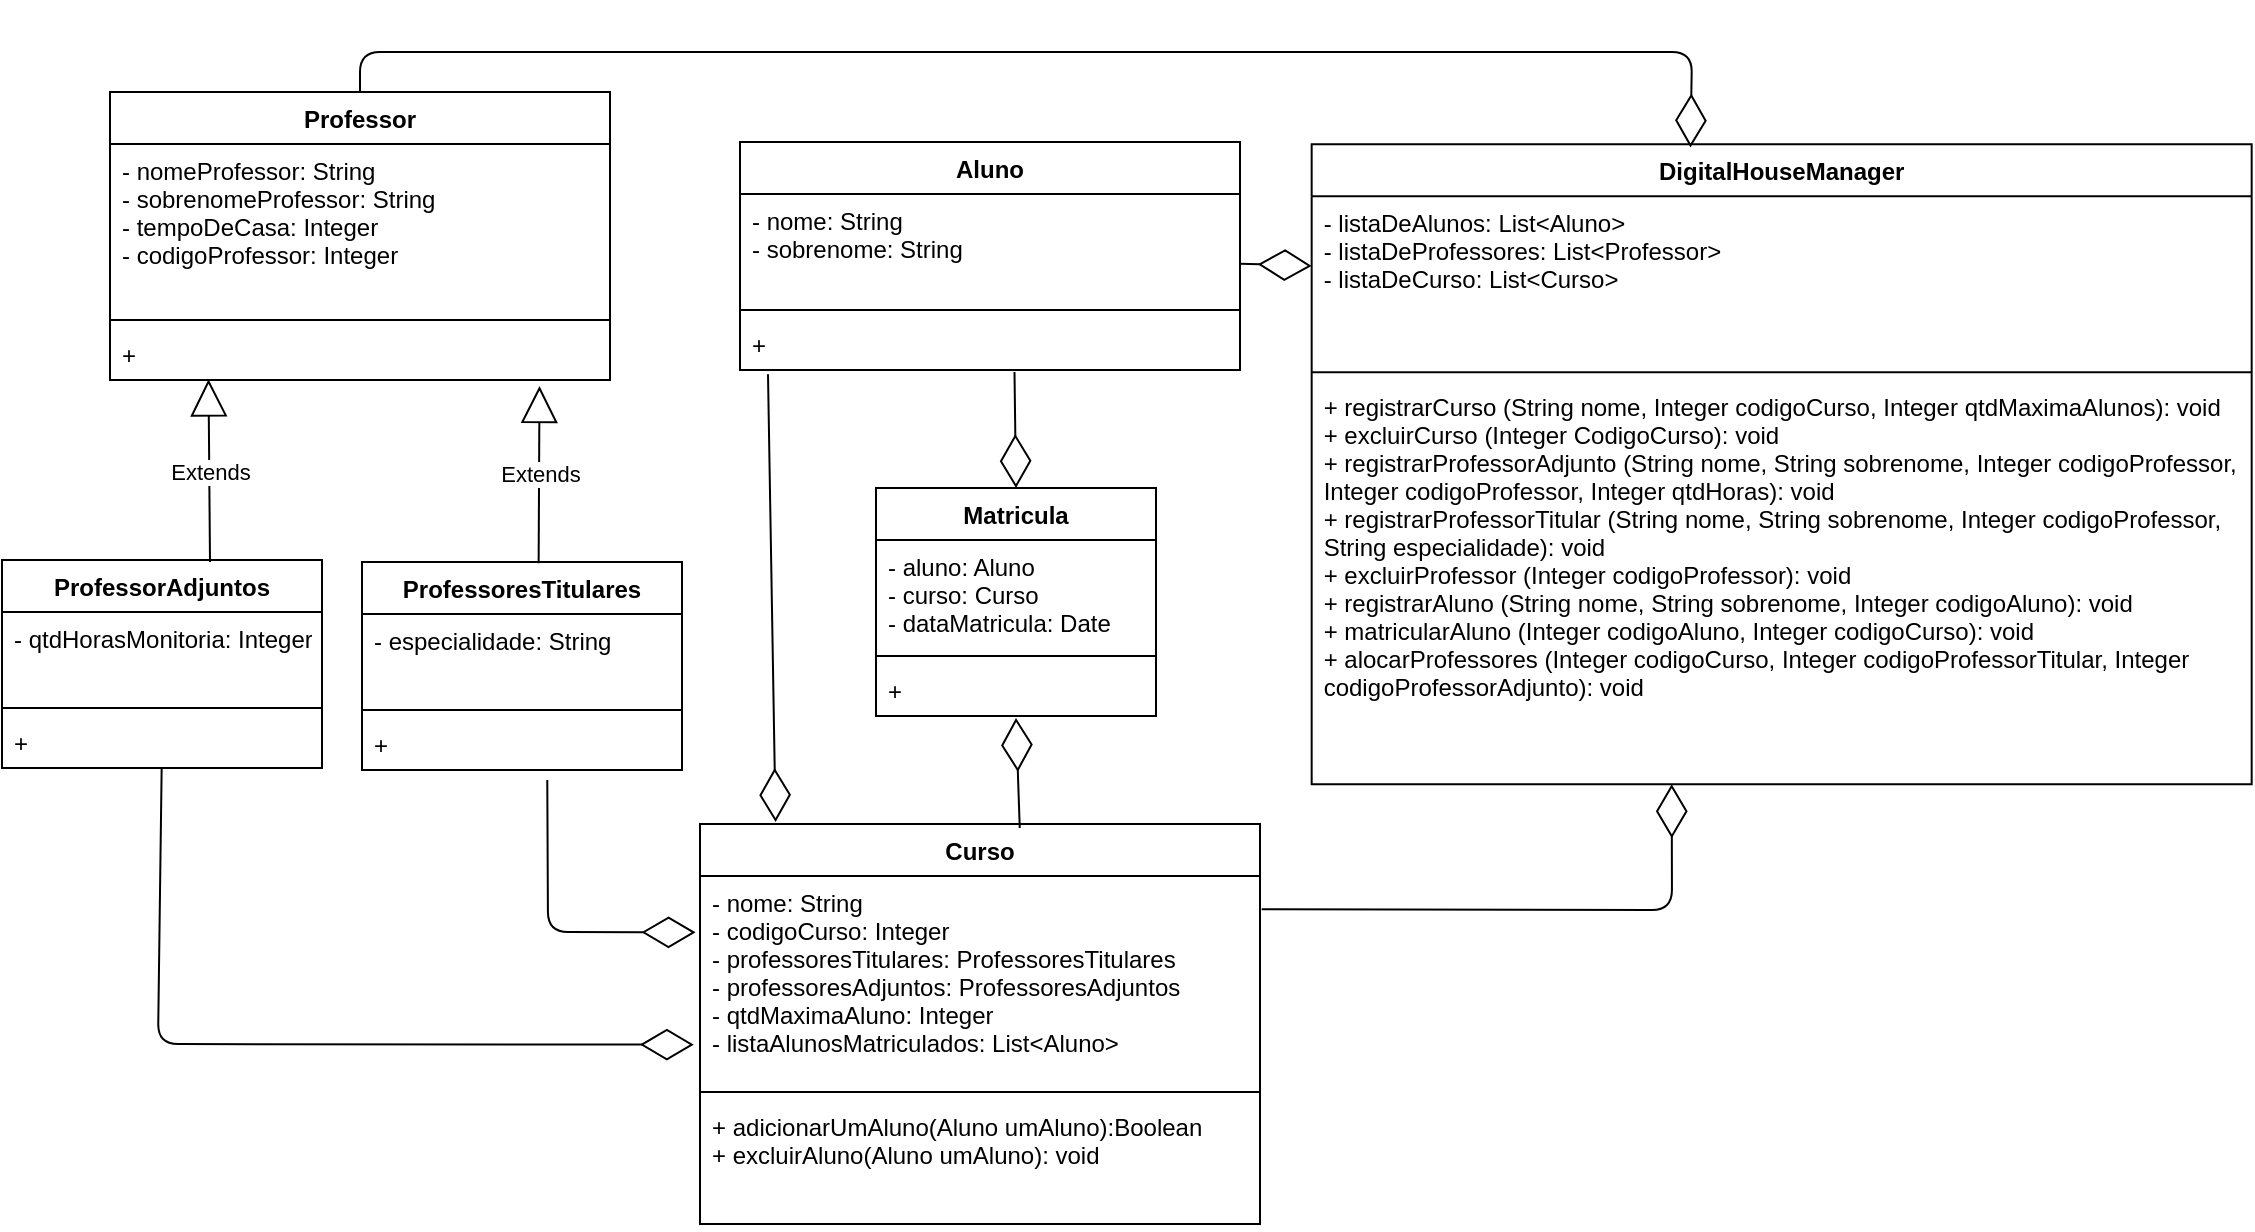 <mxfile version="11.2.3" type="device" pages="1"><diagram id="YJoeR9wCPF2dTbqzRi60" name="Page-1"><mxGraphModel dx="1303" dy="1474" grid="1" gridSize="10" guides="1" tooltips="1" connect="1" arrows="1" fold="1" page="1" pageScale="1" pageWidth="1169" pageHeight="827" math="0" shadow="0"><root><mxCell id="0"/><mxCell id="1" parent="0"/><mxCell id="5Bp7aZtZDbj8ISYuw-xD-1" value="Aluno" style="swimlane;fontStyle=1;align=center;verticalAlign=top;childLayout=stackLayout;horizontal=1;startSize=26;horizontalStack=0;resizeParent=1;resizeParentMax=0;resizeLast=0;collapsible=1;marginBottom=0;" vertex="1" parent="1"><mxGeometry x="394" y="-745" width="250" height="114" as="geometry"/></mxCell><mxCell id="5Bp7aZtZDbj8ISYuw-xD-2" value="- nome: String&#10;- sobrenome: String " style="text;strokeColor=none;fillColor=none;align=left;verticalAlign=top;spacingLeft=4;spacingRight=4;overflow=hidden;rotatable=0;points=[[0,0.5],[1,0.5]];portConstraint=eastwest;" vertex="1" parent="5Bp7aZtZDbj8ISYuw-xD-1"><mxGeometry y="26" width="250" height="54" as="geometry"/></mxCell><mxCell id="5Bp7aZtZDbj8ISYuw-xD-3" value="" style="line;strokeWidth=1;fillColor=none;align=left;verticalAlign=middle;spacingTop=-1;spacingLeft=3;spacingRight=3;rotatable=0;labelPosition=right;points=[];portConstraint=eastwest;" vertex="1" parent="5Bp7aZtZDbj8ISYuw-xD-1"><mxGeometry y="80" width="250" height="8" as="geometry"/></mxCell><mxCell id="5Bp7aZtZDbj8ISYuw-xD-4" value="+" style="text;strokeColor=none;fillColor=none;align=left;verticalAlign=top;spacingLeft=4;spacingRight=4;overflow=hidden;rotatable=0;points=[[0,0.5],[1,0.5]];portConstraint=eastwest;" vertex="1" parent="5Bp7aZtZDbj8ISYuw-xD-1"><mxGeometry y="88" width="250" height="26" as="geometry"/></mxCell><mxCell id="5Bp7aZtZDbj8ISYuw-xD-5" value="Professor" style="swimlane;fontStyle=1;align=center;verticalAlign=top;childLayout=stackLayout;horizontal=1;startSize=26;horizontalStack=0;resizeParent=1;resizeParentMax=0;resizeLast=0;collapsible=1;marginBottom=0;" vertex="1" parent="1"><mxGeometry x="79" y="-770" width="250" height="144" as="geometry"/></mxCell><mxCell id="5Bp7aZtZDbj8ISYuw-xD-6" value="- nomeProfessor: String&#10;- sobrenomeProfessor: String&#10;- tempoDeCasa: Integer&#10;- codigoProfessor: Integer" style="text;strokeColor=none;fillColor=none;align=left;verticalAlign=top;spacingLeft=4;spacingRight=4;overflow=hidden;rotatable=0;points=[[0,0.5],[1,0.5]];portConstraint=eastwest;" vertex="1" parent="5Bp7aZtZDbj8ISYuw-xD-5"><mxGeometry y="26" width="250" height="84" as="geometry"/></mxCell><mxCell id="5Bp7aZtZDbj8ISYuw-xD-7" value="" style="line;strokeWidth=1;fillColor=none;align=left;verticalAlign=middle;spacingTop=-1;spacingLeft=3;spacingRight=3;rotatable=0;labelPosition=right;points=[];portConstraint=eastwest;" vertex="1" parent="5Bp7aZtZDbj8ISYuw-xD-5"><mxGeometry y="110" width="250" height="8" as="geometry"/></mxCell><mxCell id="5Bp7aZtZDbj8ISYuw-xD-8" value="+" style="text;strokeColor=none;fillColor=none;align=left;verticalAlign=top;spacingLeft=4;spacingRight=4;overflow=hidden;rotatable=0;points=[[0,0.5],[1,0.5]];portConstraint=eastwest;" vertex="1" parent="5Bp7aZtZDbj8ISYuw-xD-5"><mxGeometry y="118" width="250" height="26" as="geometry"/></mxCell><mxCell id="5Bp7aZtZDbj8ISYuw-xD-9" value="Curso" style="swimlane;fontStyle=1;align=center;verticalAlign=top;childLayout=stackLayout;horizontal=1;startSize=26;horizontalStack=0;resizeParent=1;resizeParentMax=0;resizeLast=0;collapsible=1;marginBottom=0;" vertex="1" parent="1"><mxGeometry x="374" y="-404" width="280" height="200" as="geometry"/></mxCell><mxCell id="5Bp7aZtZDbj8ISYuw-xD-10" value="- nome: String&#10;- codigoCurso: Integer&#10;- professoresTitulares: ProfessoresTitulares&#10;- professoresAdjuntos: ProfessoresAdjuntos&#10;- qtdMaximaAluno: Integer&#10;- listaAlunosMatriculados: List&lt;Aluno&gt;" style="text;strokeColor=none;fillColor=none;align=left;verticalAlign=top;spacingLeft=4;spacingRight=4;overflow=hidden;rotatable=0;points=[[0,0.5],[1,0.5]];portConstraint=eastwest;" vertex="1" parent="5Bp7aZtZDbj8ISYuw-xD-9"><mxGeometry y="26" width="280" height="104" as="geometry"/></mxCell><mxCell id="5Bp7aZtZDbj8ISYuw-xD-11" value="" style="line;strokeWidth=1;fillColor=none;align=left;verticalAlign=middle;spacingTop=-1;spacingLeft=3;spacingRight=3;rotatable=0;labelPosition=right;points=[];portConstraint=eastwest;" vertex="1" parent="5Bp7aZtZDbj8ISYuw-xD-9"><mxGeometry y="130" width="280" height="8" as="geometry"/></mxCell><mxCell id="5Bp7aZtZDbj8ISYuw-xD-12" value="+ adicionarUmAluno(Aluno umAluno):Boolean&#10;+ excluirAluno(Aluno umAluno): void &#10;&#10;" style="text;strokeColor=none;fillColor=none;align=left;verticalAlign=top;spacingLeft=4;spacingRight=4;overflow=hidden;rotatable=0;points=[[0,0.5],[1,0.5]];portConstraint=eastwest;" vertex="1" parent="5Bp7aZtZDbj8ISYuw-xD-9"><mxGeometry y="138" width="280" height="62" as="geometry"/></mxCell><mxCell id="5Bp7aZtZDbj8ISYuw-xD-13" value="ProfessoresTitulares" style="swimlane;fontStyle=1;align=center;verticalAlign=top;childLayout=stackLayout;horizontal=1;startSize=26;horizontalStack=0;resizeParent=1;resizeParentMax=0;resizeLast=0;collapsible=1;marginBottom=0;" vertex="1" parent="1"><mxGeometry x="205" y="-535" width="160" height="104" as="geometry"/></mxCell><mxCell id="5Bp7aZtZDbj8ISYuw-xD-14" value="- especialidade: String" style="text;strokeColor=none;fillColor=none;align=left;verticalAlign=top;spacingLeft=4;spacingRight=4;overflow=hidden;rotatable=0;points=[[0,0.5],[1,0.5]];portConstraint=eastwest;" vertex="1" parent="5Bp7aZtZDbj8ISYuw-xD-13"><mxGeometry y="26" width="160" height="44" as="geometry"/></mxCell><mxCell id="5Bp7aZtZDbj8ISYuw-xD-15" value="" style="line;strokeWidth=1;fillColor=none;align=left;verticalAlign=middle;spacingTop=-1;spacingLeft=3;spacingRight=3;rotatable=0;labelPosition=right;points=[];portConstraint=eastwest;" vertex="1" parent="5Bp7aZtZDbj8ISYuw-xD-13"><mxGeometry y="70" width="160" height="8" as="geometry"/></mxCell><mxCell id="5Bp7aZtZDbj8ISYuw-xD-16" value="+" style="text;strokeColor=none;fillColor=none;align=left;verticalAlign=top;spacingLeft=4;spacingRight=4;overflow=hidden;rotatable=0;points=[[0,0.5],[1,0.5]];portConstraint=eastwest;" vertex="1" parent="5Bp7aZtZDbj8ISYuw-xD-13"><mxGeometry y="78" width="160" height="26" as="geometry"/></mxCell><mxCell id="5Bp7aZtZDbj8ISYuw-xD-17" value="ProfessorAdjuntos" style="swimlane;fontStyle=1;align=center;verticalAlign=top;childLayout=stackLayout;horizontal=1;startSize=26;horizontalStack=0;resizeParent=1;resizeParentMax=0;resizeLast=0;collapsible=1;marginBottom=0;" vertex="1" parent="1"><mxGeometry x="25" y="-536" width="160" height="104" as="geometry"/></mxCell><mxCell id="5Bp7aZtZDbj8ISYuw-xD-18" value="- qtdHorasMonitoria: Integer" style="text;strokeColor=none;fillColor=none;align=left;verticalAlign=top;spacingLeft=4;spacingRight=4;overflow=hidden;rotatable=0;points=[[0,0.5],[1,0.5]];portConstraint=eastwest;" vertex="1" parent="5Bp7aZtZDbj8ISYuw-xD-17"><mxGeometry y="26" width="160" height="44" as="geometry"/></mxCell><mxCell id="5Bp7aZtZDbj8ISYuw-xD-19" value="" style="line;strokeWidth=1;fillColor=none;align=left;verticalAlign=middle;spacingTop=-1;spacingLeft=3;spacingRight=3;rotatable=0;labelPosition=right;points=[];portConstraint=eastwest;" vertex="1" parent="5Bp7aZtZDbj8ISYuw-xD-17"><mxGeometry y="70" width="160" height="8" as="geometry"/></mxCell><mxCell id="5Bp7aZtZDbj8ISYuw-xD-20" value="+" style="text;strokeColor=none;fillColor=none;align=left;verticalAlign=top;spacingLeft=4;spacingRight=4;overflow=hidden;rotatable=0;points=[[0,0.5],[1,0.5]];portConstraint=eastwest;" vertex="1" parent="5Bp7aZtZDbj8ISYuw-xD-17"><mxGeometry y="78" width="160" height="26" as="geometry"/></mxCell><mxCell id="5Bp7aZtZDbj8ISYuw-xD-21" value="Matricula" style="swimlane;fontStyle=1;align=center;verticalAlign=top;childLayout=stackLayout;horizontal=1;startSize=26;horizontalStack=0;resizeParent=1;resizeParentMax=0;resizeLast=0;collapsible=1;marginBottom=0;" vertex="1" parent="1"><mxGeometry x="462" y="-572" width="140" height="114" as="geometry"/></mxCell><mxCell id="5Bp7aZtZDbj8ISYuw-xD-22" value="- aluno: Aluno&#10;- curso: Curso&#10;- dataMatricula: Date" style="text;strokeColor=none;fillColor=none;align=left;verticalAlign=top;spacingLeft=4;spacingRight=4;overflow=hidden;rotatable=0;points=[[0,0.5],[1,0.5]];portConstraint=eastwest;" vertex="1" parent="5Bp7aZtZDbj8ISYuw-xD-21"><mxGeometry y="26" width="140" height="54" as="geometry"/></mxCell><mxCell id="5Bp7aZtZDbj8ISYuw-xD-23" value="" style="line;strokeWidth=1;fillColor=none;align=left;verticalAlign=middle;spacingTop=-1;spacingLeft=3;spacingRight=3;rotatable=0;labelPosition=right;points=[];portConstraint=eastwest;" vertex="1" parent="5Bp7aZtZDbj8ISYuw-xD-21"><mxGeometry y="80" width="140" height="8" as="geometry"/></mxCell><mxCell id="5Bp7aZtZDbj8ISYuw-xD-24" value="+" style="text;strokeColor=none;fillColor=none;align=left;verticalAlign=top;spacingLeft=4;spacingRight=4;overflow=hidden;rotatable=0;points=[[0,0.5],[1,0.5]];portConstraint=eastwest;" vertex="1" parent="5Bp7aZtZDbj8ISYuw-xD-21"><mxGeometry y="88" width="140" height="26" as="geometry"/></mxCell><mxCell id="5Bp7aZtZDbj8ISYuw-xD-25" value="Extends" style="endArrow=block;endSize=16;endFill=0;html=1;entryX=0.197;entryY=0.987;entryDx=0;entryDy=0;entryPerimeter=0;exitX=0.65;exitY=0.01;exitDx=0;exitDy=0;exitPerimeter=0;" edge="1" parent="1" source="5Bp7aZtZDbj8ISYuw-xD-17" target="5Bp7aZtZDbj8ISYuw-xD-8"><mxGeometry width="160" relative="1" as="geometry"><mxPoint x="103" y="-550" as="sourcePoint"/><mxPoint x="104" y="-616" as="targetPoint"/></mxGeometry></mxCell><mxCell id="5Bp7aZtZDbj8ISYuw-xD-26" value="Extends" style="endArrow=block;endSize=16;endFill=0;html=1;entryX=0.859;entryY=1.115;entryDx=0;entryDy=0;entryPerimeter=0;exitX=0.552;exitY=0.006;exitDx=0;exitDy=0;exitPerimeter=0;" edge="1" parent="1" source="5Bp7aZtZDbj8ISYuw-xD-13" target="5Bp7aZtZDbj8ISYuw-xD-8"><mxGeometry width="160" relative="1" as="geometry"><mxPoint x="284" y="-547" as="sourcePoint"/><mxPoint x="284" y="-610" as="targetPoint"/></mxGeometry></mxCell><mxCell id="5Bp7aZtZDbj8ISYuw-xD-27" value="" style="endArrow=diamondThin;endFill=0;endSize=24;html=1;exitX=0.549;exitY=1.038;exitDx=0;exitDy=0;exitPerimeter=0;entryX=0.5;entryY=0;entryDx=0;entryDy=0;" edge="1" parent="1" source="5Bp7aZtZDbj8ISYuw-xD-4" target="5Bp7aZtZDbj8ISYuw-xD-21"><mxGeometry width="160" relative="1" as="geometry"><mxPoint x="534" y="-622.167" as="sourcePoint"/><mxPoint x="528" y="-572" as="targetPoint"/></mxGeometry></mxCell><mxCell id="5Bp7aZtZDbj8ISYuw-xD-28" value="" style="endArrow=diamondThin;endFill=0;endSize=24;html=1;exitX=0.571;exitY=0.01;exitDx=0;exitDy=0;exitPerimeter=0;entryX=0.5;entryY=1.038;entryDx=0;entryDy=0;entryPerimeter=0;" edge="1" parent="1" source="5Bp7aZtZDbj8ISYuw-xD-9" target="5Bp7aZtZDbj8ISYuw-xD-24"><mxGeometry width="160" relative="1" as="geometry"><mxPoint x="524" y="-426" as="sourcePoint"/><mxPoint x="532" y="-436" as="targetPoint"/></mxGeometry></mxCell><mxCell id="5Bp7aZtZDbj8ISYuw-xD-29" value="DigitalHouseManager" style="swimlane;fontStyle=1;align=center;verticalAlign=top;childLayout=stackLayout;horizontal=1;startSize=26;horizontalStack=0;resizeParent=1;resizeParentMax=0;resizeLast=0;collapsible=1;marginBottom=0;" vertex="1" parent="1"><mxGeometry x="679.833" y="-743.833" width="470" height="320" as="geometry"/></mxCell><mxCell id="5Bp7aZtZDbj8ISYuw-xD-30" value="- ­listaDeAlunos: List&lt;Aluno&gt;&#10;- listaDeProfessores: List&lt;Professor&gt;&#10;- listaDeCurso: List&lt;Curso&gt;" style="text;strokeColor=none;fillColor=none;align=left;verticalAlign=top;spacingLeft=4;spacingRight=4;overflow=hidden;rotatable=0;points=[[0,0.5],[1,0.5]];portConstraint=eastwest;" vertex="1" parent="5Bp7aZtZDbj8ISYuw-xD-29"><mxGeometry y="26" width="470" height="84" as="geometry"/></mxCell><mxCell id="5Bp7aZtZDbj8ISYuw-xD-31" value="" style="line;strokeWidth=1;fillColor=none;align=left;verticalAlign=middle;spacingTop=-1;spacingLeft=3;spacingRight=3;rotatable=0;labelPosition=right;points=[];portConstraint=eastwest;" vertex="1" parent="5Bp7aZtZDbj8ISYuw-xD-29"><mxGeometry y="110" width="470" height="8" as="geometry"/></mxCell><mxCell id="5Bp7aZtZDbj8ISYuw-xD-32" value="+ registrarCurso (String nome, Integer codigoCurso, Integer qtdMaximaAlunos): void&#10;+ excluirCurso (Integer CodigoCurso): void&#10;+ registrarProfessorAdjunto (String nome, String sobrenome, Integer codigoProfessor, &#10;Integer codigoProfessor, Integer qtdHoras): void&#10;+ registrarProfessorTitular (String nome, String sobrenome, Integer codigoProfessor,&#10;String especialidade): void&#10;+ excluirProfessor (Integer codigoProfessor): void&#10;+ registrarAluno (String nome, String sobrenome, Integer codigoAluno): void&#10;+ matricularAluno (Integer codigoAluno, Integer codigoCurso): void&#10;+ alocarProfessores (Integer codigoCurso, Integer codigoProfessorTitular, Integer&#10;codigoProfessorAdjunto): void&#10;" style="text;strokeColor=none;fillColor=none;align=left;verticalAlign=top;spacingLeft=4;spacingRight=4;overflow=hidden;rotatable=0;points=[[0,0.5],[1,0.5]];portConstraint=eastwest;" vertex="1" parent="5Bp7aZtZDbj8ISYuw-xD-29"><mxGeometry y="118" width="470" height="202" as="geometry"/></mxCell><mxCell id="5Bp7aZtZDbj8ISYuw-xD-33" value="" style="endArrow=diamondThin;endFill=0;endSize=24;html=1;" edge="1" parent="1" source="5Bp7aZtZDbj8ISYuw-xD-1" target="5Bp7aZtZDbj8ISYuw-xD-30"><mxGeometry width="160" relative="1" as="geometry"><mxPoint x="646" y="-740" as="sourcePoint"/><mxPoint x="754" y="-670" as="targetPoint"/><Array as="points"/></mxGeometry></mxCell><mxCell id="5Bp7aZtZDbj8ISYuw-xD-34" value="" style="endArrow=diamondThin;endFill=0;endSize=24;html=1;exitX=1.003;exitY=0.16;exitDx=0;exitDy=0;exitPerimeter=0;entryX=0.383;entryY=1;entryDx=0;entryDy=0;entryPerimeter=0;" edge="1" parent="1" source="5Bp7aZtZDbj8ISYuw-xD-10" target="5Bp7aZtZDbj8ISYuw-xD-32"><mxGeometry width="160" relative="1" as="geometry"><mxPoint x="684" y="-473.231" as="sourcePoint"/><mxPoint x="793.833" y="-468.602" as="targetPoint"/><Array as="points"><mxPoint x="860" y="-361"/></Array></mxGeometry></mxCell><mxCell id="5Bp7aZtZDbj8ISYuw-xD-35" value="" style="endArrow=diamondThin;endFill=0;endSize=24;html=1;entryX=0.403;entryY=0.005;entryDx=0;entryDy=0;entryPerimeter=0;" edge="1" parent="1" source="5Bp7aZtZDbj8ISYuw-xD-5" target="5Bp7aZtZDbj8ISYuw-xD-29"><mxGeometry width="160" relative="1" as="geometry"><mxPoint x="661" y="-772.509" as="sourcePoint"/><mxPoint x="790.833" y="-767.325" as="targetPoint"/><Array as="points"><mxPoint x="204" y="-790"/><mxPoint x="870" y="-790"/></Array></mxGeometry></mxCell><mxCell id="5Bp7aZtZDbj8ISYuw-xD-36" value="" style="endArrow=diamondThin;endFill=0;endSize=24;html=1;exitX=0.579;exitY=1.192;exitDx=0;exitDy=0;exitPerimeter=0;entryX=-0.008;entryY=0.271;entryDx=0;entryDy=0;entryPerimeter=0;" edge="1" parent="1" source="5Bp7aZtZDbj8ISYuw-xD-16" target="5Bp7aZtZDbj8ISYuw-xD-10"><mxGeometry width="160" relative="1" as="geometry"><mxPoint x="541.25" y="-620.012" as="sourcePoint"/><mxPoint x="284" y="-270" as="targetPoint"/><Array as="points"><mxPoint x="298" y="-350"/></Array></mxGeometry></mxCell><mxCell id="5Bp7aZtZDbj8ISYuw-xD-37" value="" style="endArrow=diamondThin;endFill=0;endSize=24;html=1;entryX=-0.011;entryY=0.811;entryDx=0;entryDy=0;entryPerimeter=0;" edge="1" parent="1" source="5Bp7aZtZDbj8ISYuw-xD-20" target="5Bp7aZtZDbj8ISYuw-xD-10"><mxGeometry width="160" relative="1" as="geometry"><mxPoint x="283.64" y="-416.008" as="sourcePoint"/><mxPoint x="381.76" y="-339.816" as="targetPoint"/><Array as="points"><mxPoint x="103" y="-294"/></Array></mxGeometry></mxCell><mxCell id="5Bp7aZtZDbj8ISYuw-xD-38" value="" style="endArrow=diamondThin;endFill=0;endSize=24;html=1;exitX=0.056;exitY=1.082;exitDx=0;exitDy=0;exitPerimeter=0;entryX=0.135;entryY=-0.005;entryDx=0;entryDy=0;entryPerimeter=0;" edge="1" parent="1" source="5Bp7aZtZDbj8ISYuw-xD-4" target="5Bp7aZtZDbj8ISYuw-xD-9"><mxGeometry width="160" relative="1" as="geometry"><mxPoint x="541.25" y="-620.012" as="sourcePoint"/><mxPoint x="542" y="-562" as="targetPoint"/></mxGeometry></mxCell></root></mxGraphModel></diagram></mxfile>